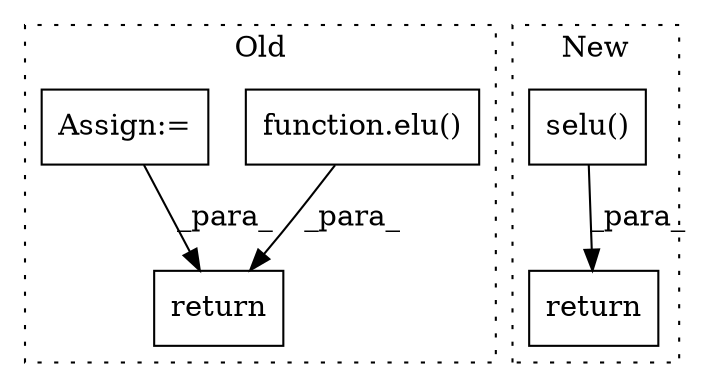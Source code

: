 digraph G {
subgraph cluster0 {
1 [label="function.elu()" a="75" s="2104" l="21" shape="box"];
4 [label="return" a="93" s="2077" l="7" shape="box"];
5 [label="Assign:=" a="68" s="1998" l="3" shape="box"];
label = "Old";
style="dotted";
}
subgraph cluster1 {
2 [label="return" a="93" s="1946" l="7" shape="box"];
3 [label="selu()" a="75" s="1953,1963" l="9,1" shape="box"];
label = "New";
style="dotted";
}
1 -> 4 [label="_para_"];
3 -> 2 [label="_para_"];
5 -> 4 [label="_para_"];
}